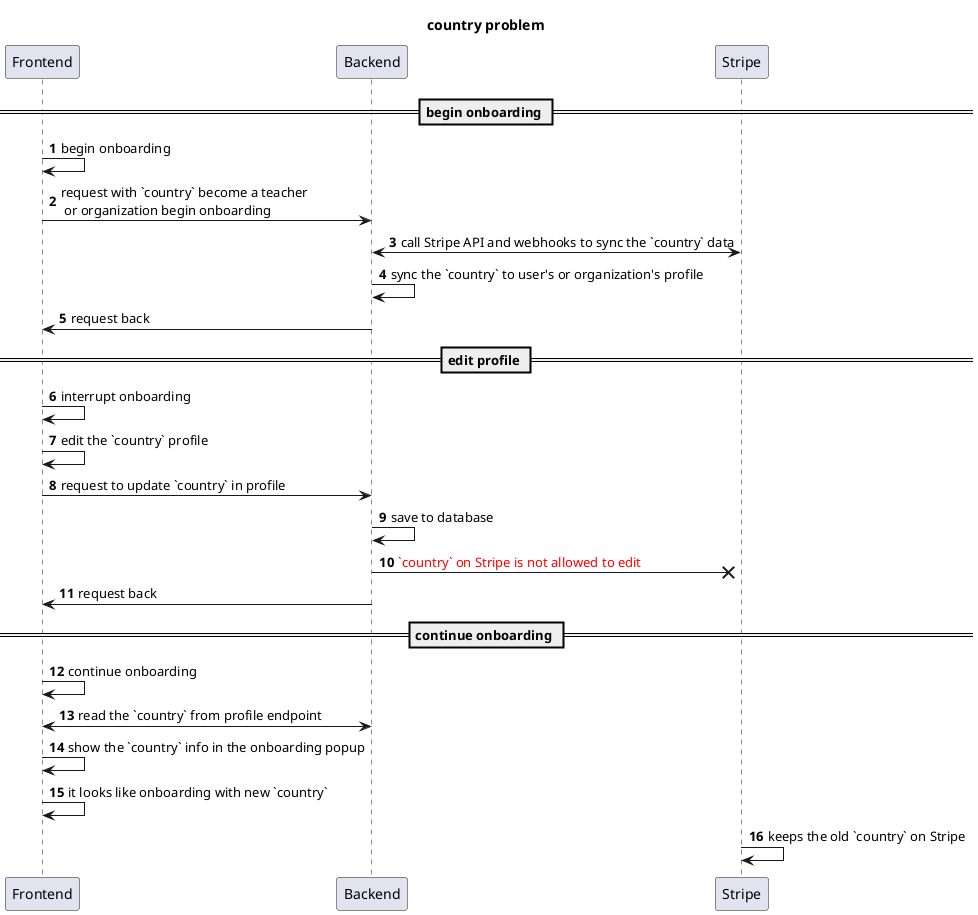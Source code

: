 @startuml
title "country problem"
' legend top
'   <color green>绿色:浏览器内显示的当地时间; </color>
'   <color blue>蓝色:0时区标准时间(UTC); </color>
'   <color red>强调 </color>
' end legend


participant Frontend
participant Backend
participant Stripe

autonumber
== begin onboarding ==
Frontend -> Frontend: begin onboarding
Frontend -> Backend: request with `country` become a teacher \n or organization begin onboarding
Backend <-> Stripe: call Stripe API and webhooks to sync the `country` data
Backend -> Backend: sync the `country` to user's or organization's profile
Backend -> Frontend: request back

== edit profile ==
Frontend -> Frontend: interrupt onboarding
Frontend -> Frontend: edit the `country` profile
Frontend -> Backend: request to update `country` in profile
Backend -> Backend: save to database
Backend ->x Stripe: <color red>`country` on Stripe is not allowed to edit</color>
Backend -> Frontend: request back

== continue onboarding ==
Frontend -> Frontend: continue onboarding
Frontend <-> Backend: read the `country` from profile endpoint
Frontend -> Frontend: show the `country` info in the onboarding popup
Frontend -> Frontend: it looks like onboarding with new `country`
Stripe -> Stripe: keeps the old `country` on Stripe


' Resolution1:
' backend return another field to frontend to show the `country` about onboarding

' Resolution2:
' frontend forbid the user to edit the `country` in profile after onboarding begins
